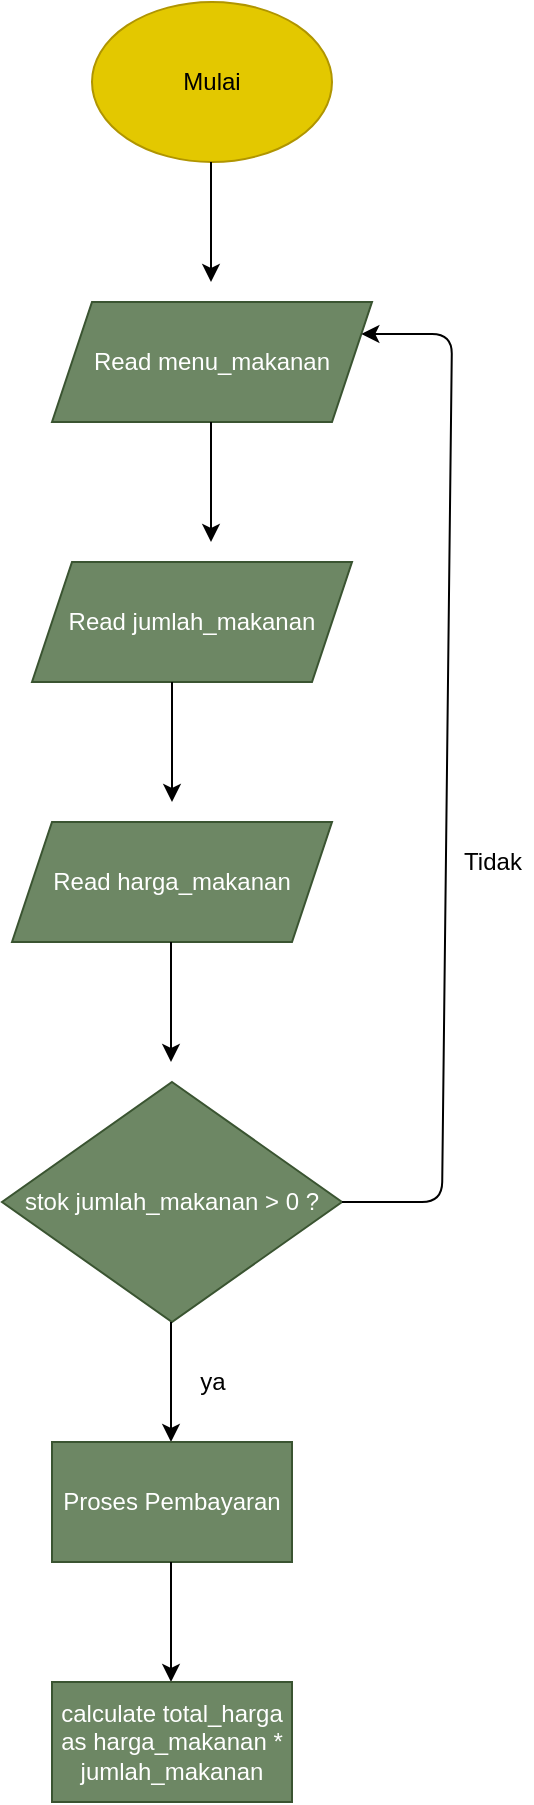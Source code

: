 <mxfile>
    <diagram id="dMAlvqg6nEWJBarDtyaQ" name="Page-1">
        <mxGraphModel dx="381" dy="147" grid="1" gridSize="10" guides="1" tooltips="1" connect="1" arrows="1" fold="1" page="1" pageScale="1" pageWidth="850" pageHeight="1100" math="0" shadow="0">
            <root>
                <mxCell id="0"/>
                <mxCell id="1" parent="0"/>
                <mxCell id="2" value="Mulai" style="ellipse;whiteSpace=wrap;html=1;fillColor=#e3c800;fontColor=#000000;strokeColor=#B09500;" vertex="1" parent="1">
                    <mxGeometry x="130" y="20" width="120" height="80" as="geometry"/>
                </mxCell>
                <mxCell id="3" value="" style="endArrow=classic;html=1;" edge="1" parent="1">
                    <mxGeometry width="50" height="50" relative="1" as="geometry">
                        <mxPoint x="189.5" y="100" as="sourcePoint"/>
                        <mxPoint x="189.5" y="160" as="targetPoint"/>
                    </mxGeometry>
                </mxCell>
                <mxCell id="4" value="Read menu_makanan" style="shape=parallelogram;perimeter=parallelogramPerimeter;whiteSpace=wrap;html=1;fixedSize=1;fillColor=#6d8764;strokeColor=#3A5431;fontColor=#ffffff;" vertex="1" parent="1">
                    <mxGeometry x="110" y="170" width="160" height="60" as="geometry"/>
                </mxCell>
                <mxCell id="5" value="" style="endArrow=classic;html=1;" edge="1" parent="1">
                    <mxGeometry width="50" height="50" relative="1" as="geometry">
                        <mxPoint x="189.5" y="230" as="sourcePoint"/>
                        <mxPoint x="189.5" y="290" as="targetPoint"/>
                    </mxGeometry>
                </mxCell>
                <mxCell id="6" value="Read jumlah_makanan" style="shape=parallelogram;perimeter=parallelogramPerimeter;whiteSpace=wrap;html=1;fixedSize=1;fillColor=#6d8764;fontColor=#ffffff;strokeColor=#3A5431;" vertex="1" parent="1">
                    <mxGeometry x="100" y="300" width="160" height="60" as="geometry"/>
                </mxCell>
                <mxCell id="7" value="" style="endArrow=classic;html=1;" edge="1" parent="1">
                    <mxGeometry width="50" height="50" relative="1" as="geometry">
                        <mxPoint x="170" y="360" as="sourcePoint"/>
                        <mxPoint x="170" y="420" as="targetPoint"/>
                    </mxGeometry>
                </mxCell>
                <mxCell id="8" value="Read harga_makanan" style="shape=parallelogram;perimeter=parallelogramPerimeter;whiteSpace=wrap;html=1;fixedSize=1;fillColor=#6d8764;fontColor=#ffffff;strokeColor=#3A5431;" vertex="1" parent="1">
                    <mxGeometry x="90" y="430" width="160" height="60" as="geometry"/>
                </mxCell>
                <mxCell id="9" value="" style="endArrow=classic;html=1;" edge="1" parent="1">
                    <mxGeometry width="50" height="50" relative="1" as="geometry">
                        <mxPoint x="169.5" y="490" as="sourcePoint"/>
                        <mxPoint x="169.5" y="550" as="targetPoint"/>
                    </mxGeometry>
                </mxCell>
                <mxCell id="10" value="stok jumlah_makanan &amp;gt; 0 ?" style="rhombus;whiteSpace=wrap;html=1;fillColor=#6d8764;fontColor=#ffffff;strokeColor=#3A5431;" vertex="1" parent="1">
                    <mxGeometry x="85" y="560" width="170" height="120" as="geometry"/>
                </mxCell>
                <mxCell id="12" value="" style="endArrow=classic;html=1;" edge="1" parent="1">
                    <mxGeometry width="50" height="50" relative="1" as="geometry">
                        <mxPoint x="169.5" y="680" as="sourcePoint"/>
                        <mxPoint x="169.5" y="740" as="targetPoint"/>
                    </mxGeometry>
                </mxCell>
                <mxCell id="13" value="ya" style="text;html=1;align=center;verticalAlign=middle;resizable=0;points=[];autosize=1;strokeColor=none;fillColor=none;" vertex="1" parent="1">
                    <mxGeometry x="175" y="700" width="30" height="20" as="geometry"/>
                </mxCell>
                <mxCell id="14" value="" style="endArrow=classic;html=1;entryX=1;entryY=0.25;entryDx=0;entryDy=0;" edge="1" parent="1" target="4">
                    <mxGeometry width="50" height="50" relative="1" as="geometry">
                        <mxPoint x="255" y="620" as="sourcePoint"/>
                        <mxPoint x="305" y="200" as="targetPoint"/>
                        <Array as="points">
                            <mxPoint x="305" y="620"/>
                            <mxPoint x="310" y="186"/>
                        </Array>
                    </mxGeometry>
                </mxCell>
                <mxCell id="15" value="Tidak" style="text;html=1;align=center;verticalAlign=middle;resizable=0;points=[];autosize=1;strokeColor=none;fillColor=none;" vertex="1" parent="1">
                    <mxGeometry x="310" y="440" width="40" height="20" as="geometry"/>
                </mxCell>
                <mxCell id="16" value="Proses Pembayaran" style="rounded=0;whiteSpace=wrap;html=1;fillColor=#6d8764;fontColor=#ffffff;strokeColor=#3A5431;" vertex="1" parent="1">
                    <mxGeometry x="110" y="740" width="120" height="60" as="geometry"/>
                </mxCell>
                <mxCell id="20" value="" style="endArrow=classic;html=1;" edge="1" parent="1">
                    <mxGeometry width="50" height="50" relative="1" as="geometry">
                        <mxPoint x="169.5" y="800" as="sourcePoint"/>
                        <mxPoint x="169.5" y="860" as="targetPoint"/>
                    </mxGeometry>
                </mxCell>
                <mxCell id="21" value="calculate total_harga as harga_makanan * jumlah_makanan" style="rounded=0;whiteSpace=wrap;html=1;fillColor=#6d8764;fontColor=#ffffff;strokeColor=#3A5431;" vertex="1" parent="1">
                    <mxGeometry x="110" y="860" width="120" height="60" as="geometry"/>
                </mxCell>
            </root>
        </mxGraphModel>
    </diagram>
</mxfile>
